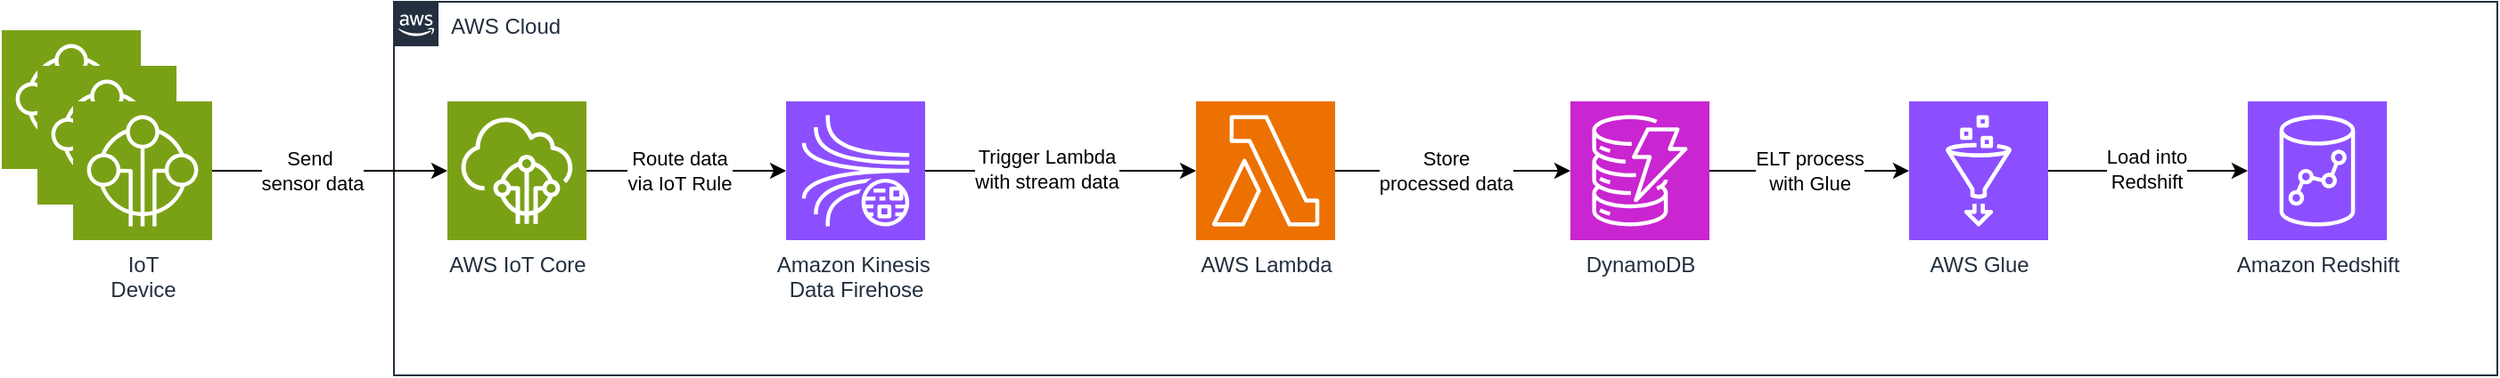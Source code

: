 <mxfile version="26.0.9">
  <diagram name="Page-1" id="f7VX984wakfF_ChnPinN">
    <mxGraphModel dx="1911" dy="1242" grid="1" gridSize="10" guides="1" tooltips="1" connect="1" arrows="1" fold="1" page="1" pageScale="1" pageWidth="827" pageHeight="1169" math="0" shadow="0">
      <root>
        <mxCell id="0" />
        <mxCell id="1" parent="0" />
        <mxCell id="Le-Q3GuwO5jUZ-lrrAV--2" value="AWS Cloud" style="points=[[0,0],[0.25,0],[0.5,0],[0.75,0],[1,0],[1,0.25],[1,0.5],[1,0.75],[1,1],[0.75,1],[0.5,1],[0.25,1],[0,1],[0,0.75],[0,0.5],[0,0.25]];outlineConnect=0;gradientColor=none;html=1;whiteSpace=wrap;fontSize=12;fontStyle=0;container=0;pointerEvents=0;collapsible=0;recursiveResize=0;shape=mxgraph.aws4.group;grIcon=mxgraph.aws4.group_aws_cloud_alt;strokeColor=#232F3E;fillColor=none;verticalAlign=top;align=left;spacingLeft=30;fontColor=#232F3E;dashed=0;" parent="1" vertex="1">
          <mxGeometry x="330" y="510" width="1180" height="210" as="geometry" />
        </mxCell>
        <mxCell id="oORY-7CfiuymJqNmKYrJ-6" style="edgeStyle=orthogonalEdgeStyle;rounded=0;orthogonalLoop=1;jettySize=auto;html=1;" edge="1" parent="1" source="WRXw5G3eQT9gWKmFvJgD-1" target="WRXw5G3eQT9gWKmFvJgD-2">
          <mxGeometry relative="1" as="geometry" />
        </mxCell>
        <mxCell id="oORY-7CfiuymJqNmKYrJ-8" value="Route data&lt;div&gt;via IoT Rule&lt;/div&gt;" style="edgeLabel;html=1;align=center;verticalAlign=middle;resizable=0;points=[];" vertex="1" connectable="0" parent="oORY-7CfiuymJqNmKYrJ-6">
          <mxGeometry x="-0.125" relative="1" as="geometry">
            <mxPoint x="3" as="offset" />
          </mxGeometry>
        </mxCell>
        <mxCell id="WRXw5G3eQT9gWKmFvJgD-1" value="AWS IoT Core" style="sketch=0;points=[[0,0,0],[0.25,0,0],[0.5,0,0],[0.75,0,0],[1,0,0],[0,1,0],[0.25,1,0],[0.5,1,0],[0.75,1,0],[1,1,0],[0,0.25,0],[0,0.5,0],[0,0.75,0],[1,0.25,0],[1,0.5,0],[1,0.75,0]];outlineConnect=0;fontColor=#232F3E;fillColor=#7AA116;strokeColor=#ffffff;dashed=0;verticalLabelPosition=bottom;verticalAlign=top;align=center;html=1;fontSize=12;fontStyle=0;aspect=fixed;shape=mxgraph.aws4.resourceIcon;resIcon=mxgraph.aws4.iot_core;" parent="1" vertex="1">
          <mxGeometry x="360" y="566" width="78" height="78" as="geometry" />
        </mxCell>
        <mxCell id="oORY-7CfiuymJqNmKYrJ-7" style="edgeStyle=orthogonalEdgeStyle;rounded=1;orthogonalLoop=1;jettySize=auto;html=1;curved=0;" edge="1" parent="1" source="WRXw5G3eQT9gWKmFvJgD-2" target="WRXw5G3eQT9gWKmFvJgD-3">
          <mxGeometry relative="1" as="geometry" />
        </mxCell>
        <mxCell id="oORY-7CfiuymJqNmKYrJ-11" value="Trigger Lambda&lt;div&gt;with stream data&lt;/div&gt;" style="edgeLabel;html=1;align=center;verticalAlign=middle;resizable=0;points=[];" vertex="1" connectable="0" parent="oORY-7CfiuymJqNmKYrJ-7">
          <mxGeometry x="-0.113" y="1" relative="1" as="geometry">
            <mxPoint as="offset" />
          </mxGeometry>
        </mxCell>
        <mxCell id="WRXw5G3eQT9gWKmFvJgD-2" value="Amazon Kinesis&amp;nbsp;&lt;div&gt;Data Firehose&lt;/div&gt;" style="sketch=0;points=[[0,0,0],[0.25,0,0],[0.5,0,0],[0.75,0,0],[1,0,0],[0,1,0],[0.25,1,0],[0.5,1,0],[0.75,1,0],[1,1,0],[0,0.25,0],[0,0.5,0],[0,0.75,0],[1,0.25,0],[1,0.5,0],[1,0.75,0]];outlineConnect=0;fontColor=#232F3E;fillColor=#8C4FFF;strokeColor=#ffffff;dashed=0;verticalLabelPosition=bottom;verticalAlign=top;align=center;html=1;fontSize=12;fontStyle=0;aspect=fixed;shape=mxgraph.aws4.resourceIcon;resIcon=mxgraph.aws4.kinesis_data_streams;" parent="1" vertex="1">
          <mxGeometry x="550" y="566" width="78" height="78" as="geometry" />
        </mxCell>
        <mxCell id="oORY-7CfiuymJqNmKYrJ-10" style="edgeStyle=orthogonalEdgeStyle;rounded=0;orthogonalLoop=1;jettySize=auto;html=1;" edge="1" parent="1" source="WRXw5G3eQT9gWKmFvJgD-3" target="WRXw5G3eQT9gWKmFvJgD-4">
          <mxGeometry relative="1" as="geometry" />
        </mxCell>
        <mxCell id="oORY-7CfiuymJqNmKYrJ-12" value="Store&lt;div&gt;processed data&lt;/div&gt;" style="edgeLabel;html=1;align=center;verticalAlign=middle;resizable=0;points=[];" vertex="1" connectable="0" parent="oORY-7CfiuymJqNmKYrJ-10">
          <mxGeometry x="-0.065" relative="1" as="geometry">
            <mxPoint as="offset" />
          </mxGeometry>
        </mxCell>
        <mxCell id="WRXw5G3eQT9gWKmFvJgD-3" value="AWS Lambda" style="sketch=0;points=[[0,0,0],[0.25,0,0],[0.5,0,0],[0.75,0,0],[1,0,0],[0,1,0],[0.25,1,0],[0.5,1,0],[0.75,1,0],[1,1,0],[0,0.25,0],[0,0.5,0],[0,0.75,0],[1,0.25,0],[1,0.5,0],[1,0.75,0]];outlineConnect=0;fontColor=#232F3E;fillColor=#ED7100;strokeColor=#ffffff;dashed=0;verticalLabelPosition=bottom;verticalAlign=top;align=center;html=1;fontSize=12;fontStyle=0;aspect=fixed;shape=mxgraph.aws4.resourceIcon;resIcon=mxgraph.aws4.lambda;" parent="1" vertex="1">
          <mxGeometry x="780" y="566" width="78" height="78" as="geometry" />
        </mxCell>
        <mxCell id="oORY-7CfiuymJqNmKYrJ-13" style="edgeStyle=orthogonalEdgeStyle;rounded=0;orthogonalLoop=1;jettySize=auto;html=1;" edge="1" parent="1" source="WRXw5G3eQT9gWKmFvJgD-4" target="WRXw5G3eQT9gWKmFvJgD-5">
          <mxGeometry relative="1" as="geometry" />
        </mxCell>
        <mxCell id="oORY-7CfiuymJqNmKYrJ-14" value="ELT process&lt;div&gt;with Glue&lt;/div&gt;" style="edgeLabel;html=1;align=center;verticalAlign=middle;resizable=0;points=[];" vertex="1" connectable="0" parent="oORY-7CfiuymJqNmKYrJ-13">
          <mxGeometry x="-0.177" relative="1" as="geometry">
            <mxPoint x="10" as="offset" />
          </mxGeometry>
        </mxCell>
        <mxCell id="WRXw5G3eQT9gWKmFvJgD-4" value="DynamoDB" style="sketch=0;points=[[0,0,0],[0.25,0,0],[0.5,0,0],[0.75,0,0],[1,0,0],[0,1,0],[0.25,1,0],[0.5,1,0],[0.75,1,0],[1,1,0],[0,0.25,0],[0,0.5,0],[0,0.75,0],[1,0.25,0],[1,0.5,0],[1,0.75,0]];outlineConnect=0;fontColor=#232F3E;fillColor=#C925D1;strokeColor=#ffffff;dashed=0;verticalLabelPosition=bottom;verticalAlign=top;align=center;html=1;fontSize=12;fontStyle=0;aspect=fixed;shape=mxgraph.aws4.resourceIcon;resIcon=mxgraph.aws4.dynamodb;" parent="1" vertex="1">
          <mxGeometry x="990" y="566" width="78" height="78" as="geometry" />
        </mxCell>
        <mxCell id="WRXw5G3eQT9gWKmFvJgD-5" value="AWS Glue" style="sketch=0;points=[[0,0,0],[0.25,0,0],[0.5,0,0],[0.75,0,0],[1,0,0],[0,1,0],[0.25,1,0],[0.5,1,0],[0.75,1,0],[1,1,0],[0,0.25,0],[0,0.5,0],[0,0.75,0],[1,0.25,0],[1,0.5,0],[1,0.75,0]];outlineConnect=0;fontColor=#232F3E;fillColor=#8C4FFF;strokeColor=#ffffff;dashed=0;verticalLabelPosition=bottom;verticalAlign=top;align=center;html=1;fontSize=12;fontStyle=0;aspect=fixed;shape=mxgraph.aws4.resourceIcon;resIcon=mxgraph.aws4.glue;" parent="1" vertex="1">
          <mxGeometry x="1180" y="566" width="78" height="78" as="geometry" />
        </mxCell>
        <mxCell id="WRXw5G3eQT9gWKmFvJgD-6" value="Amazon Redshift" style="sketch=0;points=[[0,0,0],[0.25,0,0],[0.5,0,0],[0.75,0,0],[1,0,0],[0,1,0],[0.25,1,0],[0.5,1,0],[0.75,1,0],[1,1,0],[0,0.25,0],[0,0.5,0],[0,0.75,0],[1,0.25,0],[1,0.5,0],[1,0.75,0]];outlineConnect=0;fontColor=#232F3E;fillColor=#8C4FFF;strokeColor=#ffffff;dashed=0;verticalLabelPosition=bottom;verticalAlign=top;align=center;html=1;fontSize=12;fontStyle=0;aspect=fixed;shape=mxgraph.aws4.resourceIcon;resIcon=mxgraph.aws4.redshift;" parent="1" vertex="1">
          <mxGeometry x="1370" y="566" width="78" height="78" as="geometry" />
        </mxCell>
        <mxCell id="oORY-7CfiuymJqNmKYrJ-1" value="" style="sketch=0;points=[[0,0,0],[0.25,0,0],[0.5,0,0],[0.75,0,0],[1,0,0],[0,1,0],[0.25,1,0],[0.5,1,0],[0.75,1,0],[1,1,0],[0,0.25,0],[0,0.5,0],[0,0.75,0],[1,0.25,0],[1,0.5,0],[1,0.75,0]];outlineConnect=0;fontColor=#232F3E;fillColor=#7AA116;strokeColor=#ffffff;dashed=0;verticalLabelPosition=bottom;verticalAlign=top;align=center;html=1;fontSize=12;fontStyle=0;aspect=fixed;shape=mxgraph.aws4.resourceIcon;resIcon=mxgraph.aws4.internet_of_things;" vertex="1" parent="1">
          <mxGeometry x="110" y="526" width="78" height="78" as="geometry" />
        </mxCell>
        <mxCell id="oORY-7CfiuymJqNmKYrJ-2" value="" style="sketch=0;points=[[0,0,0],[0.25,0,0],[0.5,0,0],[0.75,0,0],[1,0,0],[0,1,0],[0.25,1,0],[0.5,1,0],[0.75,1,0],[1,1,0],[0,0.25,0],[0,0.5,0],[0,0.75,0],[1,0.25,0],[1,0.5,0],[1,0.75,0]];outlineConnect=0;fontColor=#232F3E;fillColor=#7AA116;strokeColor=#ffffff;dashed=0;verticalLabelPosition=bottom;verticalAlign=top;align=center;html=1;fontSize=12;fontStyle=0;aspect=fixed;shape=mxgraph.aws4.resourceIcon;resIcon=mxgraph.aws4.internet_of_things;" vertex="1" parent="1">
          <mxGeometry x="130" y="546" width="78" height="78" as="geometry" />
        </mxCell>
        <mxCell id="oORY-7CfiuymJqNmKYrJ-4" style="edgeStyle=orthogonalEdgeStyle;rounded=1;orthogonalLoop=1;jettySize=auto;html=1;curved=0;" edge="1" parent="1" source="oORY-7CfiuymJqNmKYrJ-3" target="WRXw5G3eQT9gWKmFvJgD-1">
          <mxGeometry relative="1" as="geometry" />
        </mxCell>
        <mxCell id="oORY-7CfiuymJqNmKYrJ-5" value="Send&amp;nbsp;&lt;div&gt;sensor&amp;nbsp;&lt;span style=&quot;background-color: light-dark(#ffffff, var(--ge-dark-color, #121212)); color: light-dark(rgb(0, 0, 0), rgb(255, 255, 255));&quot;&gt;data&lt;/span&gt;&lt;/div&gt;" style="edgeLabel;html=1;align=center;verticalAlign=middle;resizable=0;points=[];" vertex="1" connectable="0" parent="oORY-7CfiuymJqNmKYrJ-4">
          <mxGeometry x="-0.149" relative="1" as="geometry">
            <mxPoint as="offset" />
          </mxGeometry>
        </mxCell>
        <mxCell id="oORY-7CfiuymJqNmKYrJ-3" value="IoT&lt;div&gt;Device&lt;/div&gt;" style="sketch=0;points=[[0,0,0],[0.25,0,0],[0.5,0,0],[0.75,0,0],[1,0,0],[0,1,0],[0.25,1,0],[0.5,1,0],[0.75,1,0],[1,1,0],[0,0.25,0],[0,0.5,0],[0,0.75,0],[1,0.25,0],[1,0.5,0],[1,0.75,0]];outlineConnect=0;fontColor=#232F3E;fillColor=#7AA116;strokeColor=#ffffff;dashed=0;verticalLabelPosition=bottom;verticalAlign=top;align=center;html=1;fontSize=12;fontStyle=0;aspect=fixed;shape=mxgraph.aws4.resourceIcon;resIcon=mxgraph.aws4.internet_of_things;" vertex="1" parent="1">
          <mxGeometry x="150" y="566" width="78" height="78" as="geometry" />
        </mxCell>
        <mxCell id="oORY-7CfiuymJqNmKYrJ-15" style="edgeStyle=orthogonalEdgeStyle;rounded=0;orthogonalLoop=1;jettySize=auto;html=1;entryX=0;entryY=0.5;entryDx=0;entryDy=0;entryPerimeter=0;" edge="1" parent="1" source="WRXw5G3eQT9gWKmFvJgD-5" target="WRXw5G3eQT9gWKmFvJgD-6">
          <mxGeometry relative="1" as="geometry" />
        </mxCell>
        <mxCell id="oORY-7CfiuymJqNmKYrJ-16" value="Load into&lt;div&gt;Redshift&lt;/div&gt;" style="edgeLabel;html=1;align=center;verticalAlign=middle;resizable=0;points=[];" vertex="1" connectable="0" parent="oORY-7CfiuymJqNmKYrJ-15">
          <mxGeometry x="-0.018" y="1" relative="1" as="geometry">
            <mxPoint as="offset" />
          </mxGeometry>
        </mxCell>
      </root>
    </mxGraphModel>
  </diagram>
</mxfile>
